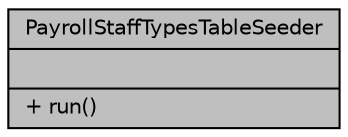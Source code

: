 digraph "PayrollStaffTypesTableSeeder"
{
 // LATEX_PDF_SIZE
  bgcolor="transparent";
  edge [fontname="Helvetica",fontsize="10",labelfontname="Helvetica",labelfontsize="10"];
  node [fontname="Helvetica",fontsize="10",shape=record];
  Node1 [label="{PayrollStaffTypesTableSeeder\n||+ run()\l}",height=0.2,width=0.4,color="black", fillcolor="grey75", style="filled", fontcolor="black",tooltip="Inicializar los tipos de personal."];
}
